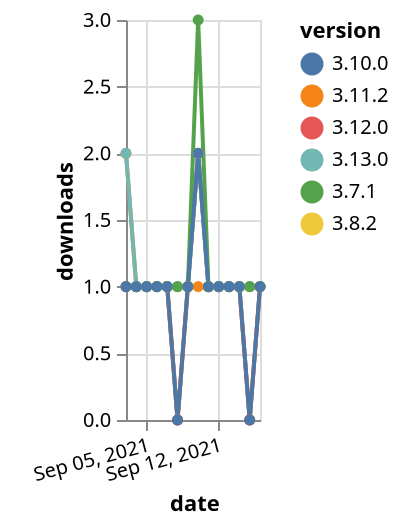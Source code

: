{"$schema": "https://vega.github.io/schema/vega-lite/v5.json", "description": "A simple bar chart with embedded data.", "data": {"values": [{"date": "2021-09-03", "total": 151, "delta": 2, "version": "3.11.2"}, {"date": "2021-09-04", "total": 152, "delta": 1, "version": "3.11.2"}, {"date": "2021-09-05", "total": 153, "delta": 1, "version": "3.11.2"}, {"date": "2021-09-06", "total": 154, "delta": 1, "version": "3.11.2"}, {"date": "2021-09-07", "total": 155, "delta": 1, "version": "3.11.2"}, {"date": "2021-09-08", "total": 155, "delta": 0, "version": "3.11.2"}, {"date": "2021-09-09", "total": 156, "delta": 1, "version": "3.11.2"}, {"date": "2021-09-10", "total": 157, "delta": 1, "version": "3.11.2"}, {"date": "2021-09-11", "total": 158, "delta": 1, "version": "3.11.2"}, {"date": "2021-09-12", "total": 159, "delta": 1, "version": "3.11.2"}, {"date": "2021-09-13", "total": 160, "delta": 1, "version": "3.11.2"}, {"date": "2021-09-14", "total": 161, "delta": 1, "version": "3.11.2"}, {"date": "2021-09-15", "total": 161, "delta": 0, "version": "3.11.2"}, {"date": "2021-09-16", "total": 162, "delta": 1, "version": "3.11.2"}, {"date": "2021-09-03", "total": 179, "delta": 1, "version": "3.8.2"}, {"date": "2021-09-04", "total": 180, "delta": 1, "version": "3.8.2"}, {"date": "2021-09-05", "total": 181, "delta": 1, "version": "3.8.2"}, {"date": "2021-09-06", "total": 182, "delta": 1, "version": "3.8.2"}, {"date": "2021-09-07", "total": 183, "delta": 1, "version": "3.8.2"}, {"date": "2021-09-08", "total": 184, "delta": 1, "version": "3.8.2"}, {"date": "2021-09-09", "total": 185, "delta": 1, "version": "3.8.2"}, {"date": "2021-09-10", "total": 187, "delta": 2, "version": "3.8.2"}, {"date": "2021-09-11", "total": 188, "delta": 1, "version": "3.8.2"}, {"date": "2021-09-12", "total": 189, "delta": 1, "version": "3.8.2"}, {"date": "2021-09-13", "total": 190, "delta": 1, "version": "3.8.2"}, {"date": "2021-09-14", "total": 191, "delta": 1, "version": "3.8.2"}, {"date": "2021-09-15", "total": 192, "delta": 1, "version": "3.8.2"}, {"date": "2021-09-16", "total": 193, "delta": 1, "version": "3.8.2"}, {"date": "2021-09-03", "total": 161, "delta": 1, "version": "3.12.0"}, {"date": "2021-09-04", "total": 162, "delta": 1, "version": "3.12.0"}, {"date": "2021-09-05", "total": 163, "delta": 1, "version": "3.12.0"}, {"date": "2021-09-06", "total": 164, "delta": 1, "version": "3.12.0"}, {"date": "2021-09-07", "total": 165, "delta": 1, "version": "3.12.0"}, {"date": "2021-09-08", "total": 165, "delta": 0, "version": "3.12.0"}, {"date": "2021-09-09", "total": 166, "delta": 1, "version": "3.12.0"}, {"date": "2021-09-10", "total": 168, "delta": 2, "version": "3.12.0"}, {"date": "2021-09-11", "total": 169, "delta": 1, "version": "3.12.0"}, {"date": "2021-09-12", "total": 170, "delta": 1, "version": "3.12.0"}, {"date": "2021-09-13", "total": 171, "delta": 1, "version": "3.12.0"}, {"date": "2021-09-14", "total": 172, "delta": 1, "version": "3.12.0"}, {"date": "2021-09-15", "total": 172, "delta": 0, "version": "3.12.0"}, {"date": "2021-09-16", "total": 173, "delta": 1, "version": "3.12.0"}, {"date": "2021-09-03", "total": 112, "delta": 2, "version": "3.13.0"}, {"date": "2021-09-04", "total": 113, "delta": 1, "version": "3.13.0"}, {"date": "2021-09-05", "total": 114, "delta": 1, "version": "3.13.0"}, {"date": "2021-09-06", "total": 115, "delta": 1, "version": "3.13.0"}, {"date": "2021-09-07", "total": 116, "delta": 1, "version": "3.13.0"}, {"date": "2021-09-08", "total": 117, "delta": 1, "version": "3.13.0"}, {"date": "2021-09-09", "total": 118, "delta": 1, "version": "3.13.0"}, {"date": "2021-09-10", "total": 120, "delta": 2, "version": "3.13.0"}, {"date": "2021-09-11", "total": 121, "delta": 1, "version": "3.13.0"}, {"date": "2021-09-12", "total": 122, "delta": 1, "version": "3.13.0"}, {"date": "2021-09-13", "total": 123, "delta": 1, "version": "3.13.0"}, {"date": "2021-09-14", "total": 124, "delta": 1, "version": "3.13.0"}, {"date": "2021-09-15", "total": 125, "delta": 1, "version": "3.13.0"}, {"date": "2021-09-16", "total": 126, "delta": 1, "version": "3.13.0"}, {"date": "2021-09-03", "total": 328, "delta": 1, "version": "3.7.1"}, {"date": "2021-09-04", "total": 329, "delta": 1, "version": "3.7.1"}, {"date": "2021-09-05", "total": 330, "delta": 1, "version": "3.7.1"}, {"date": "2021-09-06", "total": 331, "delta": 1, "version": "3.7.1"}, {"date": "2021-09-07", "total": 332, "delta": 1, "version": "3.7.1"}, {"date": "2021-09-08", "total": 333, "delta": 1, "version": "3.7.1"}, {"date": "2021-09-09", "total": 334, "delta": 1, "version": "3.7.1"}, {"date": "2021-09-10", "total": 337, "delta": 3, "version": "3.7.1"}, {"date": "2021-09-11", "total": 338, "delta": 1, "version": "3.7.1"}, {"date": "2021-09-12", "total": 339, "delta": 1, "version": "3.7.1"}, {"date": "2021-09-13", "total": 340, "delta": 1, "version": "3.7.1"}, {"date": "2021-09-14", "total": 341, "delta": 1, "version": "3.7.1"}, {"date": "2021-09-15", "total": 342, "delta": 1, "version": "3.7.1"}, {"date": "2021-09-16", "total": 343, "delta": 1, "version": "3.7.1"}, {"date": "2021-09-03", "total": 162, "delta": 1, "version": "3.10.0"}, {"date": "2021-09-04", "total": 163, "delta": 1, "version": "3.10.0"}, {"date": "2021-09-05", "total": 164, "delta": 1, "version": "3.10.0"}, {"date": "2021-09-06", "total": 165, "delta": 1, "version": "3.10.0"}, {"date": "2021-09-07", "total": 166, "delta": 1, "version": "3.10.0"}, {"date": "2021-09-08", "total": 166, "delta": 0, "version": "3.10.0"}, {"date": "2021-09-09", "total": 167, "delta": 1, "version": "3.10.0"}, {"date": "2021-09-10", "total": 169, "delta": 2, "version": "3.10.0"}, {"date": "2021-09-11", "total": 170, "delta": 1, "version": "3.10.0"}, {"date": "2021-09-12", "total": 171, "delta": 1, "version": "3.10.0"}, {"date": "2021-09-13", "total": 172, "delta": 1, "version": "3.10.0"}, {"date": "2021-09-14", "total": 173, "delta": 1, "version": "3.10.0"}, {"date": "2021-09-15", "total": 173, "delta": 0, "version": "3.10.0"}, {"date": "2021-09-16", "total": 174, "delta": 1, "version": "3.10.0"}]}, "width": "container", "mark": {"type": "line", "point": {"filled": true}}, "encoding": {"x": {"field": "date", "type": "temporal", "timeUnit": "yearmonthdate", "title": "date", "axis": {"labelAngle": -15}}, "y": {"field": "delta", "type": "quantitative", "title": "downloads"}, "color": {"field": "version", "type": "nominal"}, "tooltip": {"field": "delta"}}}
